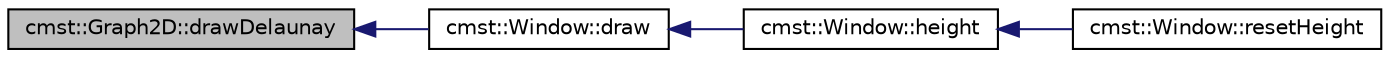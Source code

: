 digraph "cmst::Graph2D::drawDelaunay"
{
  edge [fontname="Helvetica",fontsize="10",labelfontname="Helvetica",labelfontsize="10"];
  node [fontname="Helvetica",fontsize="10",shape=record];
  rankdir="LR";
  Node1 [label="cmst::Graph2D::drawDelaunay",height=0.2,width=0.4,color="black", fillcolor="grey75", style="filled", fontcolor="black"];
  Node1 -> Node2 [dir="back",color="midnightblue",fontsize="10",style="solid"];
  Node2 [label="cmst::Window::draw",height=0.2,width=0.4,color="black", fillcolor="white", style="filled",URL="$classcmst_1_1_window.html#a1d78ef796691e87ed3b4978f373c9890"];
  Node2 -> Node3 [dir="back",color="midnightblue",fontsize="10",style="solid"];
  Node3 [label="cmst::Window::height",height=0.2,width=0.4,color="black", fillcolor="white", style="filled",URL="$classcmst_1_1_window.html#a6fc02b2afee52c0f71b6a3bd39c9210f"];
  Node3 -> Node4 [dir="back",color="midnightblue",fontsize="10",style="solid"];
  Node4 [label="cmst::Window::resetHeight",height=0.2,width=0.4,color="black", fillcolor="white", style="filled",URL="$classcmst_1_1_window.html#a8c4d7788d1932e73397c20b7a9639d69",tooltip="Record the height of current GLUT window. "];
}
